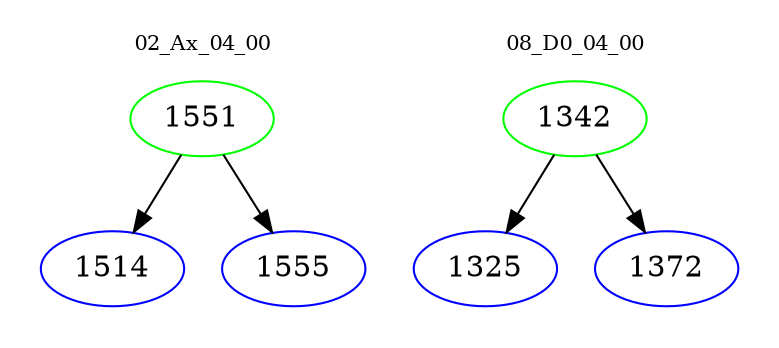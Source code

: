 digraph{
subgraph cluster_0 {
color = white
label = "02_Ax_04_00";
fontsize=10;
T0_1551 [label="1551", color="green"]
T0_1551 -> T0_1514 [color="black"]
T0_1514 [label="1514", color="blue"]
T0_1551 -> T0_1555 [color="black"]
T0_1555 [label="1555", color="blue"]
}
subgraph cluster_1 {
color = white
label = "08_D0_04_00";
fontsize=10;
T1_1342 [label="1342", color="green"]
T1_1342 -> T1_1325 [color="black"]
T1_1325 [label="1325", color="blue"]
T1_1342 -> T1_1372 [color="black"]
T1_1372 [label="1372", color="blue"]
}
}
